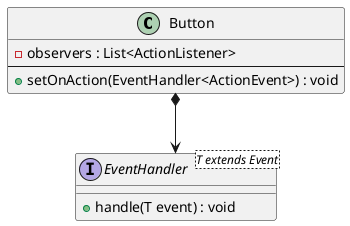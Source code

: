 @startuml



class Button {
- observers : List<ActionListener>
--
+ setOnAction(EventHandler<ActionEvent>) : void
}

interface EH  as "EventHandler<T extends Event>" {
+ handle(T event) : void
}

Button *--> EH

@enduml
